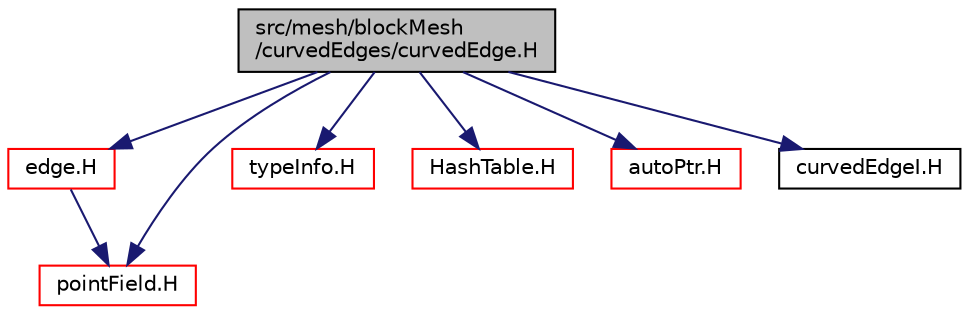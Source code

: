digraph "src/mesh/blockMesh/curvedEdges/curvedEdge.H"
{
  bgcolor="transparent";
  edge [fontname="Helvetica",fontsize="10",labelfontname="Helvetica",labelfontsize="10"];
  node [fontname="Helvetica",fontsize="10",shape=record];
  Node0 [label="src/mesh/blockMesh\l/curvedEdges/curvedEdge.H",height=0.2,width=0.4,color="black", fillcolor="grey75", style="filled", fontcolor="black"];
  Node0 -> Node1 [color="midnightblue",fontsize="10",style="solid",fontname="Helvetica"];
  Node1 [label="edge.H",height=0.2,width=0.4,color="red",URL="$a12059.html"];
  Node1 -> Node71 [color="midnightblue",fontsize="10",style="solid",fontname="Helvetica"];
  Node71 [label="pointField.H",height=0.2,width=0.4,color="red",URL="$a12830.html"];
  Node0 -> Node71 [color="midnightblue",fontsize="10",style="solid",fontname="Helvetica"];
  Node0 -> Node135 [color="midnightblue",fontsize="10",style="solid",fontname="Helvetica"];
  Node135 [label="typeInfo.H",height=0.2,width=0.4,color="red",URL="$a10055.html"];
  Node0 -> Node97 [color="midnightblue",fontsize="10",style="solid",fontname="Helvetica"];
  Node97 [label="HashTable.H",height=0.2,width=0.4,color="red",URL="$a09179.html"];
  Node0 -> Node38 [color="midnightblue",fontsize="10",style="solid",fontname="Helvetica"];
  Node38 [label="autoPtr.H",height=0.2,width=0.4,color="red",URL="$a11828.html"];
  Node0 -> Node149 [color="midnightblue",fontsize="10",style="solid",fontname="Helvetica"];
  Node149 [label="curvedEdgeI.H",height=0.2,width=0.4,color="black",URL="$a07592.html"];
}

